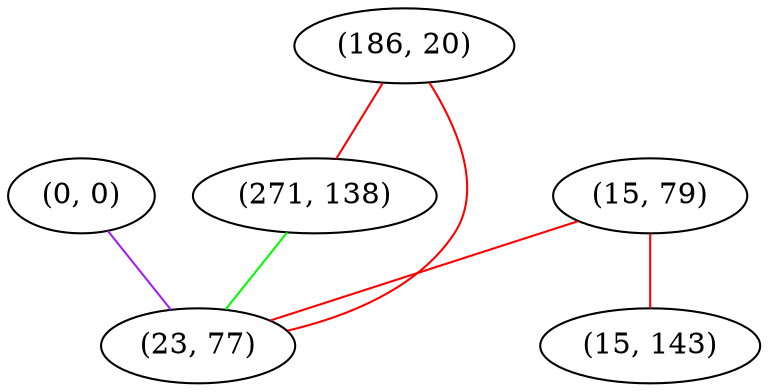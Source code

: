 graph "" {
"(0, 0)";
"(186, 20)";
"(271, 138)";
"(15, 79)";
"(23, 77)";
"(15, 143)";
"(0, 0)" -- "(23, 77)"  [color=purple, key=0, weight=4];
"(186, 20)" -- "(23, 77)"  [color=red, key=0, weight=1];
"(186, 20)" -- "(271, 138)"  [color=red, key=0, weight=1];
"(271, 138)" -- "(23, 77)"  [color=green, key=0, weight=2];
"(15, 79)" -- "(23, 77)"  [color=red, key=0, weight=1];
"(15, 79)" -- "(15, 143)"  [color=red, key=0, weight=1];
}
